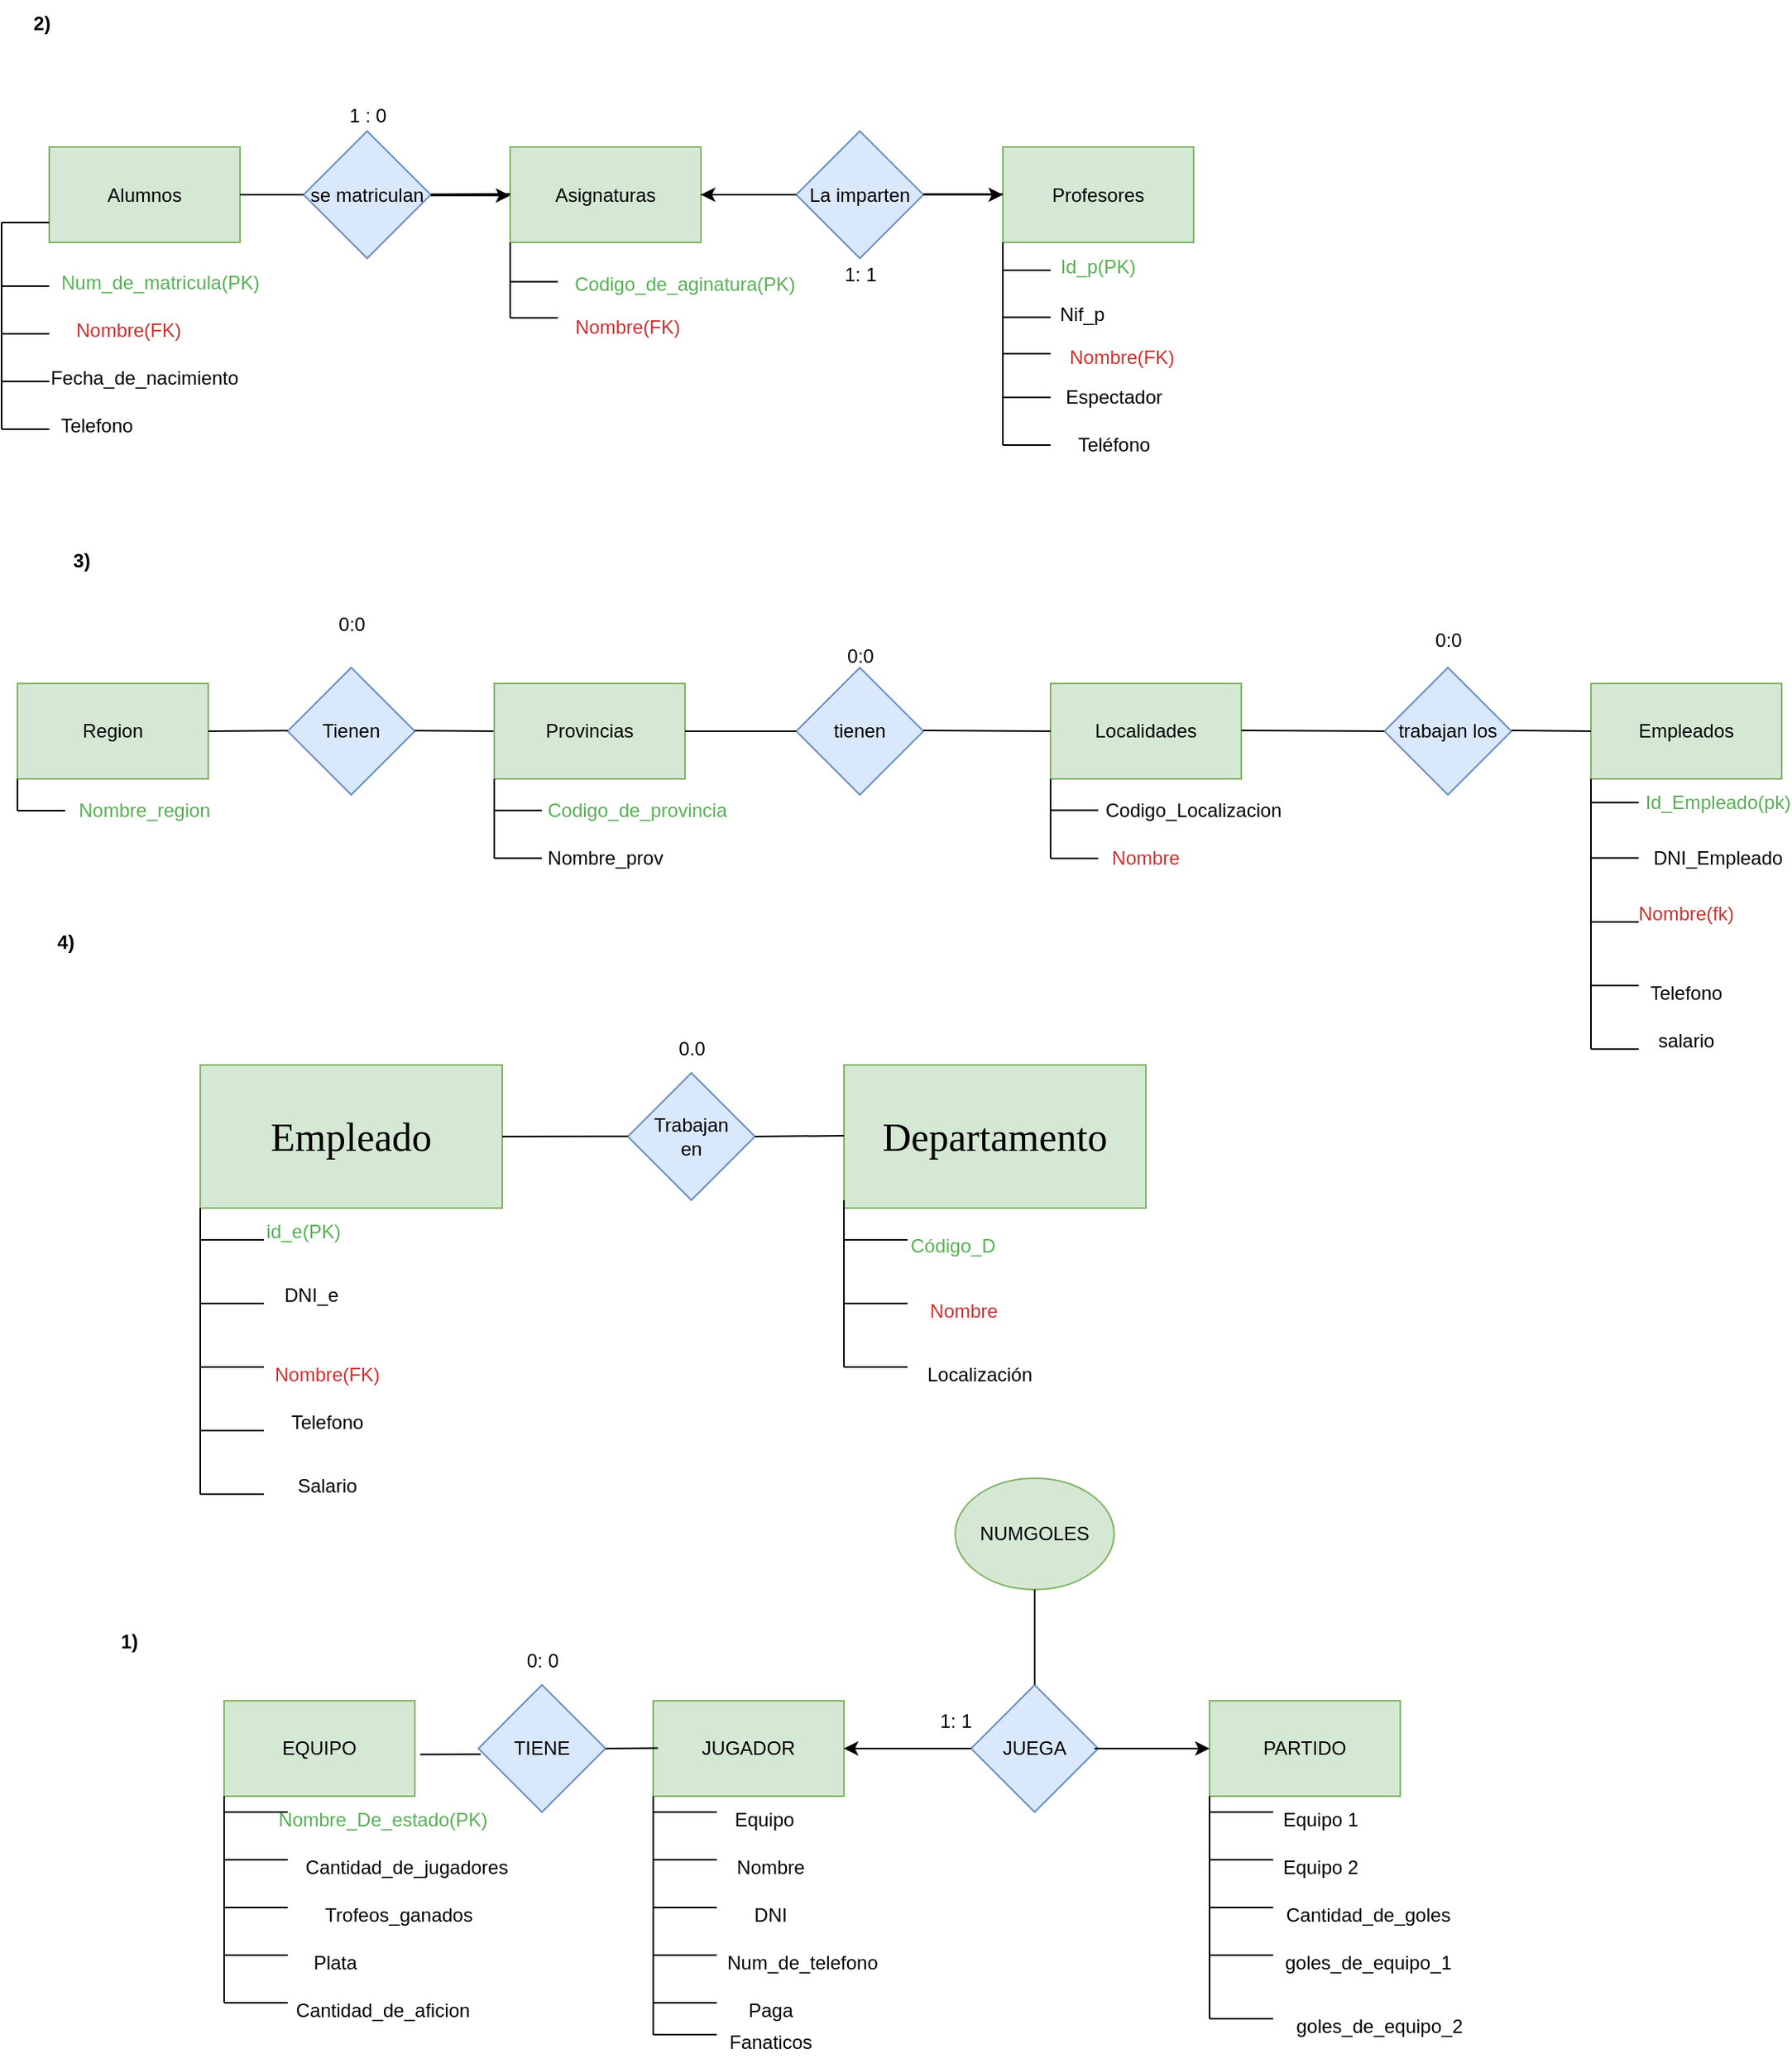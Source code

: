 <mxfile version="21.3.2" type="github">
  <diagram name="Página-1" id="0Hn8TfljZwWxdnF6DUkm">
    <mxGraphModel dx="1434" dy="803" grid="1" gridSize="10" guides="1" tooltips="1" connect="1" arrows="1" fold="1" page="1" pageScale="1" pageWidth="827" pageHeight="1169" math="0" shadow="0">
      <root>
        <mxCell id="0" />
        <mxCell id="1" parent="0" />
        <mxCell id="utqlpFQej-7Dy-AqB1Q6-6" value="Alumnos" style="rounded=0;whiteSpace=wrap;html=1;fillColor=#d5e8d4;strokeColor=#82b366;" parent="1" vertex="1">
          <mxGeometry x="50" y="152.5" width="120" height="60" as="geometry" />
        </mxCell>
        <mxCell id="utqlpFQej-7Dy-AqB1Q6-8" value="Asignaturas" style="rounded=0;whiteSpace=wrap;html=1;fillColor=#d5e8d4;strokeColor=#82b366;" parent="1" vertex="1">
          <mxGeometry x="340" y="152.5" width="120" height="60" as="geometry" />
        </mxCell>
        <mxCell id="utqlpFQej-7Dy-AqB1Q6-10" value="se matriculan" style="rhombus;whiteSpace=wrap;html=1;fillColor=#dae8fc;strokeColor=#6c8ebf;" parent="1" vertex="1">
          <mxGeometry x="210" y="142.5" width="80" height="80" as="geometry" />
        </mxCell>
        <mxCell id="utqlpFQej-7Dy-AqB1Q6-14" value="" style="endArrow=none;html=1;rounded=0;entryX=0;entryY=0.5;entryDx=0;entryDy=0;exitX=1;exitY=0.5;exitDx=0;exitDy=0;" parent="1" source="utqlpFQej-7Dy-AqB1Q6-6" target="utqlpFQej-7Dy-AqB1Q6-10" edge="1">
          <mxGeometry width="50" height="50" relative="1" as="geometry">
            <mxPoint x="170" y="190" as="sourcePoint" />
            <mxPoint x="220" y="140" as="targetPoint" />
          </mxGeometry>
        </mxCell>
        <mxCell id="utqlpFQej-7Dy-AqB1Q6-16" value="" style="endArrow=none;html=1;rounded=0;" parent="1" edge="1">
          <mxGeometry width="50" height="50" relative="1" as="geometry">
            <mxPoint x="290" y="182.21" as="sourcePoint" />
            <mxPoint x="340" y="182" as="targetPoint" />
            <Array as="points" />
          </mxGeometry>
        </mxCell>
        <mxCell id="utqlpFQej-7Dy-AqB1Q6-17" value="Profesores" style="rounded=0;whiteSpace=wrap;html=1;fillColor=#d5e8d4;strokeColor=#82b366;" parent="1" vertex="1">
          <mxGeometry x="650" y="152.5" width="120" height="60" as="geometry" />
        </mxCell>
        <mxCell id="utqlpFQej-7Dy-AqB1Q6-18" value="La imparten" style="rhombus;whiteSpace=wrap;html=1;fillColor=#dae8fc;strokeColor=#6c8ebf;" parent="1" vertex="1">
          <mxGeometry x="520" y="142.5" width="80" height="80" as="geometry" />
        </mxCell>
        <mxCell id="utqlpFQej-7Dy-AqB1Q6-19" value="" style="endArrow=none;html=1;rounded=0;exitX=1;exitY=0.5;exitDx=0;exitDy=0;entryX=0;entryY=0.5;entryDx=0;entryDy=0;" parent="1" source="utqlpFQej-7Dy-AqB1Q6-8" target="utqlpFQej-7Dy-AqB1Q6-18" edge="1">
          <mxGeometry width="50" height="50" relative="1" as="geometry">
            <mxPoint x="470" y="182.16" as="sourcePoint" />
            <mxPoint x="530" y="182.16" as="targetPoint" />
          </mxGeometry>
        </mxCell>
        <mxCell id="utqlpFQej-7Dy-AqB1Q6-20" value="" style="endArrow=none;html=1;rounded=0;" parent="1" edge="1">
          <mxGeometry width="50" height="50" relative="1" as="geometry">
            <mxPoint x="600" y="182.16" as="sourcePoint" />
            <mxPoint x="650" y="182.16" as="targetPoint" />
          </mxGeometry>
        </mxCell>
        <mxCell id="utqlpFQej-7Dy-AqB1Q6-30" value="" style="endArrow=none;html=1;rounded=0;" parent="1" edge="1">
          <mxGeometry width="50" height="50" relative="1" as="geometry">
            <mxPoint x="20" y="200" as="sourcePoint" />
            <mxPoint x="50" y="200" as="targetPoint" />
            <Array as="points" />
          </mxGeometry>
        </mxCell>
        <mxCell id="utqlpFQej-7Dy-AqB1Q6-31" value="" style="endArrow=none;html=1;rounded=0;" parent="1" edge="1">
          <mxGeometry width="50" height="50" relative="1" as="geometry">
            <mxPoint x="20" y="330" as="sourcePoint" />
            <mxPoint x="20" y="200" as="targetPoint" />
          </mxGeometry>
        </mxCell>
        <mxCell id="utqlpFQej-7Dy-AqB1Q6-32" value="" style="endArrow=none;html=1;rounded=0;" parent="1" edge="1">
          <mxGeometry width="50" height="50" relative="1" as="geometry">
            <mxPoint x="20" y="240" as="sourcePoint" />
            <mxPoint x="50" y="240" as="targetPoint" />
            <Array as="points">
              <mxPoint x="40" y="240" />
            </Array>
          </mxGeometry>
        </mxCell>
        <mxCell id="utqlpFQej-7Dy-AqB1Q6-33" value="" style="endArrow=none;html=1;rounded=0;" parent="1" edge="1">
          <mxGeometry width="50" height="50" relative="1" as="geometry">
            <mxPoint x="20" y="270" as="sourcePoint" />
            <mxPoint x="50" y="270" as="targetPoint" />
            <Array as="points">
              <mxPoint x="40" y="270" />
            </Array>
          </mxGeometry>
        </mxCell>
        <mxCell id="utqlpFQej-7Dy-AqB1Q6-34" value="" style="endArrow=none;html=1;rounded=0;" parent="1" edge="1">
          <mxGeometry width="50" height="50" relative="1" as="geometry">
            <mxPoint x="20" y="300" as="sourcePoint" />
            <mxPoint x="50" y="300" as="targetPoint" />
            <Array as="points">
              <mxPoint x="40" y="300" />
            </Array>
          </mxGeometry>
        </mxCell>
        <mxCell id="utqlpFQej-7Dy-AqB1Q6-35" value="" style="endArrow=none;html=1;rounded=0;" parent="1" edge="1">
          <mxGeometry width="50" height="50" relative="1" as="geometry">
            <mxPoint x="20" y="330" as="sourcePoint" />
            <mxPoint x="50" y="330" as="targetPoint" />
            <Array as="points">
              <mxPoint x="40" y="330" />
            </Array>
          </mxGeometry>
        </mxCell>
        <mxCell id="utqlpFQej-7Dy-AqB1Q6-36" value="&lt;font color=&quot;#57af55&quot;&gt;Num_de_matricula(PK)&lt;/font&gt;" style="text;html=1;strokeColor=none;fillColor=none;align=center;verticalAlign=middle;whiteSpace=wrap;rounded=0;" parent="1" vertex="1">
          <mxGeometry x="55" y="222.5" width="130" height="30" as="geometry" />
        </mxCell>
        <mxCell id="utqlpFQej-7Dy-AqB1Q6-37" value="&lt;font color=&quot;#cf3030&quot;&gt;Nombre(FK)&lt;/font&gt;" style="text;html=1;strokeColor=none;fillColor=none;align=center;verticalAlign=middle;whiteSpace=wrap;rounded=0;" parent="1" vertex="1">
          <mxGeometry x="60" y="252.5" width="80" height="30" as="geometry" />
        </mxCell>
        <mxCell id="utqlpFQej-7Dy-AqB1Q6-38" value="Fecha_de_nacimiento" style="text;html=1;strokeColor=none;fillColor=none;align=center;verticalAlign=middle;whiteSpace=wrap;rounded=0;" parent="1" vertex="1">
          <mxGeometry x="40" y="282.5" width="140" height="30" as="geometry" />
        </mxCell>
        <mxCell id="utqlpFQej-7Dy-AqB1Q6-39" value="Telefono" style="text;html=1;strokeColor=none;fillColor=none;align=center;verticalAlign=middle;whiteSpace=wrap;rounded=0;" parent="1" vertex="1">
          <mxGeometry x="50" y="312.5" width="60" height="30" as="geometry" />
        </mxCell>
        <mxCell id="utqlpFQej-7Dy-AqB1Q6-40" value="" style="endArrow=none;html=1;rounded=0;" parent="1" edge="1">
          <mxGeometry width="50" height="50" relative="1" as="geometry">
            <mxPoint x="340" y="250" as="sourcePoint" />
            <mxPoint x="340" y="212.5" as="targetPoint" />
          </mxGeometry>
        </mxCell>
        <mxCell id="utqlpFQej-7Dy-AqB1Q6-41" value="" style="endArrow=none;html=1;rounded=0;" parent="1" edge="1">
          <mxGeometry width="50" height="50" relative="1" as="geometry">
            <mxPoint x="340" y="237.26" as="sourcePoint" />
            <mxPoint x="370" y="237.26" as="targetPoint" />
            <Array as="points">
              <mxPoint x="360" y="237.26" />
            </Array>
          </mxGeometry>
        </mxCell>
        <mxCell id="utqlpFQej-7Dy-AqB1Q6-42" value="" style="endArrow=none;html=1;rounded=0;" parent="1" edge="1">
          <mxGeometry width="50" height="50" relative="1" as="geometry">
            <mxPoint x="340" y="260" as="sourcePoint" />
            <mxPoint x="340" y="245" as="targetPoint" />
          </mxGeometry>
        </mxCell>
        <mxCell id="utqlpFQej-7Dy-AqB1Q6-43" value="" style="endArrow=none;html=1;rounded=0;" parent="1" edge="1">
          <mxGeometry width="50" height="50" relative="1" as="geometry">
            <mxPoint x="340" y="260" as="sourcePoint" />
            <mxPoint x="370" y="260" as="targetPoint" />
            <Array as="points">
              <mxPoint x="360" y="260" />
            </Array>
          </mxGeometry>
        </mxCell>
        <mxCell id="utqlpFQej-7Dy-AqB1Q6-44" value="&lt;font color=&quot;#57af55&quot;&gt;Codigo_de_aginatura(PK)&lt;/font&gt;" style="text;html=1;strokeColor=none;fillColor=none;align=center;verticalAlign=middle;whiteSpace=wrap;rounded=0;" parent="1" vertex="1">
          <mxGeometry x="390" y="225" width="120" height="27.5" as="geometry" />
        </mxCell>
        <mxCell id="utqlpFQej-7Dy-AqB1Q6-45" value="&lt;font color=&quot;#cf3030&quot;&gt;Nombre(FK)&lt;/font&gt;" style="text;html=1;strokeColor=none;fillColor=none;align=center;verticalAlign=middle;whiteSpace=wrap;rounded=0;" parent="1" vertex="1">
          <mxGeometry x="354" y="252.5" width="120" height="27.5" as="geometry" />
        </mxCell>
        <mxCell id="utqlpFQej-7Dy-AqB1Q6-46" value="" style="endArrow=none;html=1;rounded=0;" parent="1" edge="1">
          <mxGeometry width="50" height="50" relative="1" as="geometry">
            <mxPoint x="650" y="250" as="sourcePoint" />
            <mxPoint x="650" y="212.5" as="targetPoint" />
          </mxGeometry>
        </mxCell>
        <mxCell id="utqlpFQej-7Dy-AqB1Q6-47" value="" style="endArrow=none;html=1;rounded=0;" parent="1" edge="1">
          <mxGeometry width="50" height="50" relative="1" as="geometry">
            <mxPoint x="650" y="230" as="sourcePoint" />
            <mxPoint x="680" y="230" as="targetPoint" />
            <Array as="points">
              <mxPoint x="670" y="230" />
            </Array>
          </mxGeometry>
        </mxCell>
        <mxCell id="utqlpFQej-7Dy-AqB1Q6-48" value="" style="endArrow=none;html=1;rounded=0;" parent="1" edge="1">
          <mxGeometry width="50" height="50" relative="1" as="geometry">
            <mxPoint x="650" y="259.6" as="sourcePoint" />
            <mxPoint x="680" y="259.6" as="targetPoint" />
            <Array as="points">
              <mxPoint x="670" y="259.6" />
            </Array>
          </mxGeometry>
        </mxCell>
        <mxCell id="utqlpFQej-7Dy-AqB1Q6-49" value="" style="endArrow=none;html=1;rounded=0;" parent="1" edge="1">
          <mxGeometry width="50" height="50" relative="1" as="geometry">
            <mxPoint x="650" y="286.25" as="sourcePoint" />
            <mxPoint x="650" y="248.75" as="targetPoint" />
          </mxGeometry>
        </mxCell>
        <mxCell id="utqlpFQej-7Dy-AqB1Q6-50" value="" style="endArrow=none;html=1;rounded=0;" parent="1" edge="1">
          <mxGeometry width="50" height="50" relative="1" as="geometry">
            <mxPoint x="650" y="282.5" as="sourcePoint" />
            <mxPoint x="680" y="282.5" as="targetPoint" />
            <Array as="points">
              <mxPoint x="670" y="282.5" />
            </Array>
          </mxGeometry>
        </mxCell>
        <mxCell id="utqlpFQej-7Dy-AqB1Q6-51" value="" style="endArrow=none;html=1;rounded=0;" parent="1" edge="1">
          <mxGeometry width="50" height="50" relative="1" as="geometry">
            <mxPoint x="650" y="310" as="sourcePoint" />
            <mxPoint x="680" y="310" as="targetPoint" />
            <Array as="points" />
          </mxGeometry>
        </mxCell>
        <mxCell id="utqlpFQej-7Dy-AqB1Q6-52" value="" style="endArrow=none;html=1;rounded=0;" parent="1" edge="1">
          <mxGeometry width="50" height="50" relative="1" as="geometry">
            <mxPoint x="650" y="310" as="sourcePoint" />
            <mxPoint x="650" y="282.5" as="targetPoint" />
          </mxGeometry>
        </mxCell>
        <mxCell id="utqlpFQej-7Dy-AqB1Q6-53" value="" style="endArrow=none;html=1;rounded=0;" parent="1" edge="1">
          <mxGeometry width="50" height="50" relative="1" as="geometry">
            <mxPoint x="650" y="340.0" as="sourcePoint" />
            <mxPoint x="680" y="340.0" as="targetPoint" />
            <Array as="points">
              <mxPoint x="670" y="340.0" />
            </Array>
          </mxGeometry>
        </mxCell>
        <mxCell id="utqlpFQej-7Dy-AqB1Q6-54" value="&lt;font color=&quot;#57af55&quot;&gt;Id_p(PK)&lt;/font&gt;" style="text;html=1;strokeColor=none;fillColor=none;align=center;verticalAlign=middle;whiteSpace=wrap;rounded=0;" parent="1" vertex="1">
          <mxGeometry x="680" y="212.5" width="60" height="30" as="geometry" />
        </mxCell>
        <mxCell id="utqlpFQej-7Dy-AqB1Q6-55" value="&lt;font color=&quot;#cf3030&quot;&gt;Nombre(FK)&lt;/font&gt;" style="text;html=1;strokeColor=none;fillColor=none;align=center;verticalAlign=middle;whiteSpace=wrap;rounded=0;" parent="1" vertex="1">
          <mxGeometry x="700" y="270" width="50" height="30" as="geometry" />
        </mxCell>
        <mxCell id="utqlpFQej-7Dy-AqB1Q6-56" value="Nif_p" style="text;html=1;strokeColor=none;fillColor=none;align=center;verticalAlign=middle;whiteSpace=wrap;rounded=0;" parent="1" vertex="1">
          <mxGeometry x="670" y="242.5" width="60" height="30" as="geometry" />
        </mxCell>
        <mxCell id="utqlpFQej-7Dy-AqB1Q6-57" value="" style="endArrow=none;html=1;rounded=0;" parent="1" edge="1">
          <mxGeometry width="50" height="50" relative="1" as="geometry">
            <mxPoint x="650" y="340" as="sourcePoint" />
            <mxPoint x="650" y="300" as="targetPoint" />
          </mxGeometry>
        </mxCell>
        <mxCell id="utqlpFQej-7Dy-AqB1Q6-58" value="Espectador" style="text;html=1;strokeColor=none;fillColor=none;align=center;verticalAlign=middle;whiteSpace=wrap;rounded=0;" parent="1" vertex="1">
          <mxGeometry x="690" y="290" width="60" height="40" as="geometry" />
        </mxCell>
        <mxCell id="utqlpFQej-7Dy-AqB1Q6-59" value="Teléfono" style="text;html=1;strokeColor=none;fillColor=none;align=center;verticalAlign=middle;whiteSpace=wrap;rounded=0;" parent="1" vertex="1">
          <mxGeometry x="690" y="320" width="60" height="40" as="geometry" />
        </mxCell>
        <mxCell id="utqlpFQej-7Dy-AqB1Q6-60" value="&lt;b&gt;2)&lt;/b&gt;" style="text;html=1;align=center;verticalAlign=middle;resizable=0;points=[];autosize=1;strokeColor=none;fillColor=none;" parent="1" vertex="1">
          <mxGeometry x="30" y="60" width="30" height="30" as="geometry" />
        </mxCell>
        <mxCell id="utqlpFQej-7Dy-AqB1Q6-61" value="&lt;b&gt;3)&lt;/b&gt;" style="text;html=1;align=center;verticalAlign=middle;resizable=0;points=[];autosize=1;strokeColor=none;fillColor=none;" parent="1" vertex="1">
          <mxGeometry x="55" y="398" width="30" height="30" as="geometry" />
        </mxCell>
        <mxCell id="utqlpFQej-7Dy-AqB1Q6-62" value="Region" style="rounded=0;whiteSpace=wrap;html=1;fillColor=#d5e8d4;strokeColor=#82b366;" parent="1" vertex="1">
          <mxGeometry x="30" y="490" width="120" height="60" as="geometry" />
        </mxCell>
        <mxCell id="utqlpFQej-7Dy-AqB1Q6-63" value="Tienen" style="rhombus;whiteSpace=wrap;html=1;fillColor=#dae8fc;strokeColor=#6c8ebf;" parent="1" vertex="1">
          <mxGeometry x="200" y="480" width="80" height="80" as="geometry" />
        </mxCell>
        <mxCell id="utqlpFQej-7Dy-AqB1Q6-65" value="" style="endArrow=none;html=1;rounded=0;entryX=0;entryY=0.5;entryDx=0;entryDy=0;exitX=1;exitY=0.5;exitDx=0;exitDy=0;" parent="1" source="utqlpFQej-7Dy-AqB1Q6-62" edge="1">
          <mxGeometry width="50" height="50" relative="1" as="geometry">
            <mxPoint x="160" y="519.57" as="sourcePoint" />
            <mxPoint x="200" y="519.57" as="targetPoint" />
          </mxGeometry>
        </mxCell>
        <mxCell id="utqlpFQej-7Dy-AqB1Q6-66" value="" style="endArrow=none;html=1;rounded=0;exitX=1;exitY=0.5;exitDx=0;exitDy=0;" parent="1" edge="1">
          <mxGeometry width="50" height="50" relative="1" as="geometry">
            <mxPoint x="280" y="519.57" as="sourcePoint" />
            <mxPoint x="330" y="520" as="targetPoint" />
          </mxGeometry>
        </mxCell>
        <mxCell id="utqlpFQej-7Dy-AqB1Q6-67" value="Provincias" style="rounded=0;whiteSpace=wrap;html=1;fillColor=#d5e8d4;strokeColor=#82b366;" parent="1" vertex="1">
          <mxGeometry x="330" y="490" width="120" height="60" as="geometry" />
        </mxCell>
        <mxCell id="utqlpFQej-7Dy-AqB1Q6-68" value="" style="endArrow=classic;html=1;rounded=0;entryX=1;entryY=0.5;entryDx=0;entryDy=0;" parent="1" source="utqlpFQej-7Dy-AqB1Q6-18" target="utqlpFQej-7Dy-AqB1Q6-8" edge="1">
          <mxGeometry width="50" height="50" relative="1" as="geometry">
            <mxPoint x="474" y="202.5" as="sourcePoint" />
            <mxPoint x="524" y="152.5" as="targetPoint" />
          </mxGeometry>
        </mxCell>
        <mxCell id="utqlpFQej-7Dy-AqB1Q6-69" value="" style="endArrow=classic;html=1;rounded=0;entryX=0;entryY=0.5;entryDx=0;entryDy=0;" parent="1" source="utqlpFQej-7Dy-AqB1Q6-18" target="utqlpFQej-7Dy-AqB1Q6-17" edge="1">
          <mxGeometry width="50" height="50" relative="1" as="geometry">
            <mxPoint x="660" y="170" as="sourcePoint" />
            <mxPoint x="600" y="170" as="targetPoint" />
          </mxGeometry>
        </mxCell>
        <mxCell id="utqlpFQej-7Dy-AqB1Q6-70" value="" style="endArrow=classic;html=1;rounded=0;" parent="1" edge="1">
          <mxGeometry width="50" height="50" relative="1" as="geometry">
            <mxPoint x="290" y="183" as="sourcePoint" />
            <mxPoint x="340" y="183" as="targetPoint" />
          </mxGeometry>
        </mxCell>
        <mxCell id="utqlpFQej-7Dy-AqB1Q6-71" value="tienen" style="rhombus;whiteSpace=wrap;html=1;fillColor=#dae8fc;strokeColor=#6c8ebf;" parent="1" vertex="1">
          <mxGeometry x="520" y="480" width="80" height="80" as="geometry" />
        </mxCell>
        <mxCell id="utqlpFQej-7Dy-AqB1Q6-72" value="Localidades" style="rounded=0;whiteSpace=wrap;html=1;fillColor=#d5e8d4;strokeColor=#82b366;" parent="1" vertex="1">
          <mxGeometry x="680" y="490" width="120" height="60" as="geometry" />
        </mxCell>
        <mxCell id="utqlpFQej-7Dy-AqB1Q6-73" value="trabajan los" style="rhombus;whiteSpace=wrap;html=1;fillColor=#dae8fc;strokeColor=#6c8ebf;" parent="1" vertex="1">
          <mxGeometry x="890" y="480" width="80" height="80" as="geometry" />
        </mxCell>
        <mxCell id="utqlpFQej-7Dy-AqB1Q6-74" value="Empleados" style="rounded=0;whiteSpace=wrap;html=1;fillColor=#d5e8d4;strokeColor=#82b366;" parent="1" vertex="1">
          <mxGeometry x="1020" y="490" width="120" height="60" as="geometry" />
        </mxCell>
        <mxCell id="utqlpFQej-7Dy-AqB1Q6-75" value="" style="endArrow=none;html=1;rounded=0;" parent="1" edge="1">
          <mxGeometry width="50" height="50" relative="1" as="geometry">
            <mxPoint x="30" y="570" as="sourcePoint" />
            <mxPoint x="30" y="550" as="targetPoint" />
          </mxGeometry>
        </mxCell>
        <mxCell id="utqlpFQej-7Dy-AqB1Q6-77" value="" style="endArrow=none;html=1;rounded=0;" parent="1" edge="1">
          <mxGeometry width="50" height="50" relative="1" as="geometry">
            <mxPoint x="30" y="570" as="sourcePoint" />
            <mxPoint x="60" y="570" as="targetPoint" />
            <Array as="points">
              <mxPoint x="50" y="570" />
            </Array>
          </mxGeometry>
        </mxCell>
        <mxCell id="utqlpFQej-7Dy-AqB1Q6-78" value="&lt;font color=&quot;#57af55&quot;&gt;Nombre_region&lt;/font&gt;" style="text;html=1;strokeColor=none;fillColor=none;align=center;verticalAlign=middle;whiteSpace=wrap;rounded=0;" parent="1" vertex="1">
          <mxGeometry x="80" y="555" width="60" height="30" as="geometry" />
        </mxCell>
        <mxCell id="utqlpFQej-7Dy-AqB1Q6-81" value="" style="endArrow=none;html=1;rounded=0;" parent="1" edge="1">
          <mxGeometry width="50" height="50" relative="1" as="geometry">
            <mxPoint x="330" y="590" as="sourcePoint" />
            <mxPoint x="330" y="550" as="targetPoint" />
          </mxGeometry>
        </mxCell>
        <mxCell id="utqlpFQej-7Dy-AqB1Q6-82" value="" style="endArrow=none;html=1;rounded=0;" parent="1" edge="1">
          <mxGeometry width="50" height="50" relative="1" as="geometry">
            <mxPoint x="330" y="569.89" as="sourcePoint" />
            <mxPoint x="360" y="569.89" as="targetPoint" />
            <Array as="points">
              <mxPoint x="350" y="569.89" />
            </Array>
          </mxGeometry>
        </mxCell>
        <mxCell id="utqlpFQej-7Dy-AqB1Q6-83" value="" style="endArrow=none;html=1;rounded=0;" parent="1" edge="1">
          <mxGeometry width="50" height="50" relative="1" as="geometry">
            <mxPoint x="330" y="599.93" as="sourcePoint" />
            <mxPoint x="360" y="599.93" as="targetPoint" />
            <Array as="points">
              <mxPoint x="350" y="599.93" />
            </Array>
          </mxGeometry>
        </mxCell>
        <mxCell id="utqlpFQej-7Dy-AqB1Q6-84" value="&lt;font color=&quot;#57af55&quot;&gt;Codigo_de_provincia&lt;/font&gt;" style="text;html=1;strokeColor=none;fillColor=none;align=center;verticalAlign=middle;whiteSpace=wrap;rounded=0;" parent="1" vertex="1">
          <mxGeometry x="390" y="555" width="60" height="30" as="geometry" />
        </mxCell>
        <mxCell id="utqlpFQej-7Dy-AqB1Q6-85" value="Nombre_prov" style="text;html=1;strokeColor=none;fillColor=none;align=center;verticalAlign=middle;whiteSpace=wrap;rounded=0;" parent="1" vertex="1">
          <mxGeometry x="370" y="585" width="60" height="30" as="geometry" />
        </mxCell>
        <mxCell id="utqlpFQej-7Dy-AqB1Q6-86" value="" style="endArrow=none;html=1;rounded=0;" parent="1" edge="1">
          <mxGeometry width="50" height="50" relative="1" as="geometry">
            <mxPoint x="330" y="590" as="sourcePoint" />
            <mxPoint x="330" y="590" as="targetPoint" />
            <Array as="points">
              <mxPoint x="330" y="600" />
            </Array>
          </mxGeometry>
        </mxCell>
        <mxCell id="utqlpFQej-7Dy-AqB1Q6-87" value="" style="endArrow=none;html=1;rounded=0;" parent="1" edge="1">
          <mxGeometry width="50" height="50" relative="1" as="geometry">
            <mxPoint x="680" y="580" as="sourcePoint" />
            <mxPoint x="680" y="550" as="targetPoint" />
          </mxGeometry>
        </mxCell>
        <mxCell id="utqlpFQej-7Dy-AqB1Q6-88" value="" style="endArrow=none;html=1;rounded=0;" parent="1" edge="1">
          <mxGeometry width="50" height="50" relative="1" as="geometry">
            <mxPoint x="680" y="569.8" as="sourcePoint" />
            <mxPoint x="710" y="569.8" as="targetPoint" />
            <Array as="points">
              <mxPoint x="700" y="569.8" />
            </Array>
          </mxGeometry>
        </mxCell>
        <mxCell id="utqlpFQej-7Dy-AqB1Q6-89" value="Codigo_Localizacion" style="text;html=1;strokeColor=none;fillColor=none;align=center;verticalAlign=middle;whiteSpace=wrap;rounded=0;" parent="1" vertex="1">
          <mxGeometry x="740" y="555" width="60" height="30" as="geometry" />
        </mxCell>
        <mxCell id="utqlpFQej-7Dy-AqB1Q6-90" value="" style="endArrow=none;html=1;rounded=0;" parent="1" edge="1">
          <mxGeometry width="50" height="50" relative="1" as="geometry">
            <mxPoint x="680" y="600" as="sourcePoint" />
            <mxPoint x="710" y="600" as="targetPoint" />
            <Array as="points">
              <mxPoint x="700" y="600" />
            </Array>
          </mxGeometry>
        </mxCell>
        <mxCell id="utqlpFQej-7Dy-AqB1Q6-91" value="&lt;font color=&quot;#cf3030&quot;&gt;Nombre&lt;/font&gt;" style="text;html=1;strokeColor=none;fillColor=none;align=center;verticalAlign=middle;whiteSpace=wrap;rounded=0;" parent="1" vertex="1">
          <mxGeometry x="710" y="585" width="60" height="30" as="geometry" />
        </mxCell>
        <mxCell id="utqlpFQej-7Dy-AqB1Q6-93" value="" style="endArrow=none;html=1;rounded=0;" parent="1" edge="1">
          <mxGeometry width="50" height="50" relative="1" as="geometry">
            <mxPoint x="680" y="600" as="sourcePoint" />
            <mxPoint x="680" y="572.5" as="targetPoint" />
          </mxGeometry>
        </mxCell>
        <mxCell id="utqlpFQej-7Dy-AqB1Q6-94" value="" style="endArrow=none;html=1;rounded=0;entryX=0;entryY=1;entryDx=0;entryDy=0;" parent="1" target="utqlpFQej-7Dy-AqB1Q6-74" edge="1">
          <mxGeometry width="50" height="50" relative="1" as="geometry">
            <mxPoint x="1020" y="720" as="sourcePoint" />
            <mxPoint x="1170" y="560" as="targetPoint" />
          </mxGeometry>
        </mxCell>
        <mxCell id="utqlpFQej-7Dy-AqB1Q6-95" value="" style="endArrow=none;html=1;rounded=0;" parent="1" edge="1">
          <mxGeometry width="50" height="50" relative="1" as="geometry">
            <mxPoint x="1020" y="564.89" as="sourcePoint" />
            <mxPoint x="1050" y="564.89" as="targetPoint" />
            <Array as="points">
              <mxPoint x="1040" y="564.89" />
            </Array>
          </mxGeometry>
        </mxCell>
        <mxCell id="utqlpFQej-7Dy-AqB1Q6-96" value="" style="endArrow=none;html=1;rounded=0;" parent="1" edge="1">
          <mxGeometry width="50" height="50" relative="1" as="geometry">
            <mxPoint x="1020" y="599.76" as="sourcePoint" />
            <mxPoint x="1050" y="599.76" as="targetPoint" />
            <Array as="points">
              <mxPoint x="1040" y="599.76" />
            </Array>
          </mxGeometry>
        </mxCell>
        <mxCell id="utqlpFQej-7Dy-AqB1Q6-97" value="" style="endArrow=none;html=1;rounded=0;" parent="1" edge="1">
          <mxGeometry width="50" height="50" relative="1" as="geometry">
            <mxPoint x="1020" y="640" as="sourcePoint" />
            <mxPoint x="1050" y="640" as="targetPoint" />
            <Array as="points">
              <mxPoint x="1040" y="640" />
            </Array>
          </mxGeometry>
        </mxCell>
        <mxCell id="utqlpFQej-7Dy-AqB1Q6-98" value="" style="endArrow=none;html=1;rounded=0;" parent="1" edge="1">
          <mxGeometry width="50" height="50" relative="1" as="geometry">
            <mxPoint x="1020" y="680" as="sourcePoint" />
            <mxPoint x="1050" y="680" as="targetPoint" />
            <Array as="points">
              <mxPoint x="1040" y="680" />
            </Array>
          </mxGeometry>
        </mxCell>
        <mxCell id="utqlpFQej-7Dy-AqB1Q6-99" value="" style="endArrow=none;html=1;rounded=0;" parent="1" edge="1">
          <mxGeometry width="50" height="50" relative="1" as="geometry">
            <mxPoint x="1020" y="720" as="sourcePoint" />
            <mxPoint x="1050" y="720" as="targetPoint" />
            <Array as="points">
              <mxPoint x="1040" y="720" />
            </Array>
          </mxGeometry>
        </mxCell>
        <mxCell id="utqlpFQej-7Dy-AqB1Q6-100" value="&lt;font color=&quot;#57af55&quot;&gt;Id_Empleado(pk)&lt;/font&gt;" style="text;html=1;strokeColor=none;fillColor=none;align=center;verticalAlign=middle;whiteSpace=wrap;rounded=0;" parent="1" vertex="1">
          <mxGeometry x="1070" y="550" width="60" height="30" as="geometry" />
        </mxCell>
        <mxCell id="utqlpFQej-7Dy-AqB1Q6-102" value="DNI_Empleado" style="text;html=1;strokeColor=none;fillColor=none;align=center;verticalAlign=middle;whiteSpace=wrap;rounded=0;" parent="1" vertex="1">
          <mxGeometry x="1070" y="585" width="60" height="30" as="geometry" />
        </mxCell>
        <mxCell id="utqlpFQej-7Dy-AqB1Q6-103" value="&lt;font color=&quot;#cf3030&quot;&gt;Nombre(fk)&lt;/font&gt;" style="text;html=1;strokeColor=none;fillColor=none;align=center;verticalAlign=middle;whiteSpace=wrap;rounded=0;" parent="1" vertex="1">
          <mxGeometry x="1050" y="620" width="60" height="30" as="geometry" />
        </mxCell>
        <mxCell id="utqlpFQej-7Dy-AqB1Q6-104" value="Telefono" style="text;html=1;strokeColor=none;fillColor=none;align=center;verticalAlign=middle;whiteSpace=wrap;rounded=0;" parent="1" vertex="1">
          <mxGeometry x="1050" y="670" width="60" height="30" as="geometry" />
        </mxCell>
        <mxCell id="utqlpFQej-7Dy-AqB1Q6-105" value="salario" style="text;html=1;strokeColor=none;fillColor=none;align=center;verticalAlign=middle;whiteSpace=wrap;rounded=0;" parent="1" vertex="1">
          <mxGeometry x="1050" y="700" width="60" height="30" as="geometry" />
        </mxCell>
        <mxCell id="utqlpFQej-7Dy-AqB1Q6-106" value="" style="endArrow=none;html=1;rounded=0;" parent="1" edge="1">
          <mxGeometry width="50" height="50" relative="1" as="geometry">
            <mxPoint x="450" y="520" as="sourcePoint" />
            <mxPoint x="520" y="520" as="targetPoint" />
          </mxGeometry>
        </mxCell>
        <mxCell id="utqlpFQej-7Dy-AqB1Q6-107" value="" style="endArrow=none;html=1;rounded=0;entryX=0;entryY=0.5;entryDx=0;entryDy=0;" parent="1" target="utqlpFQej-7Dy-AqB1Q6-72" edge="1">
          <mxGeometry width="50" height="50" relative="1" as="geometry">
            <mxPoint x="600" y="519.44" as="sourcePoint" />
            <mxPoint x="670" y="519.44" as="targetPoint" />
          </mxGeometry>
        </mxCell>
        <mxCell id="utqlpFQej-7Dy-AqB1Q6-108" value="" style="endArrow=none;html=1;rounded=0;entryX=0;entryY=0.5;entryDx=0;entryDy=0;" parent="1" target="utqlpFQej-7Dy-AqB1Q6-73" edge="1">
          <mxGeometry width="50" height="50" relative="1" as="geometry">
            <mxPoint x="800" y="519.44" as="sourcePoint" />
            <mxPoint x="880" y="520" as="targetPoint" />
          </mxGeometry>
        </mxCell>
        <mxCell id="utqlpFQej-7Dy-AqB1Q6-109" value="" style="endArrow=none;html=1;rounded=0;entryX=0;entryY=0.5;entryDx=0;entryDy=0;" parent="1" target="utqlpFQej-7Dy-AqB1Q6-74" edge="1">
          <mxGeometry width="50" height="50" relative="1" as="geometry">
            <mxPoint x="970" y="519.44" as="sourcePoint" />
            <mxPoint x="1050" y="520" as="targetPoint" />
          </mxGeometry>
        </mxCell>
        <mxCell id="utqlpFQej-7Dy-AqB1Q6-111" value="&lt;b&gt;4)&lt;/b&gt;" style="text;html=1;align=center;verticalAlign=middle;resizable=0;points=[];autosize=1;strokeColor=none;fillColor=none;" parent="1" vertex="1">
          <mxGeometry x="45" y="638" width="30" height="30" as="geometry" />
        </mxCell>
        <mxCell id="utqlpFQej-7Dy-AqB1Q6-112" value="&lt;font face=&quot;Lucida Console&quot; style=&quot;font-size: 25px;&quot;&gt;Empleado&lt;/font&gt;" style="rounded=0;whiteSpace=wrap;html=1;fillColor=#d5e8d4;strokeColor=#82b366;" parent="1" vertex="1">
          <mxGeometry x="145" y="730" width="190" height="90" as="geometry" />
        </mxCell>
        <mxCell id="utqlpFQej-7Dy-AqB1Q6-114" value="Trabajan&lt;br&gt;en" style="rhombus;whiteSpace=wrap;html=1;fillColor=#dae8fc;strokeColor=#6c8ebf;" parent="1" vertex="1">
          <mxGeometry x="414" y="735" width="80" height="80" as="geometry" />
        </mxCell>
        <mxCell id="utqlpFQej-7Dy-AqB1Q6-115" value="&lt;font face=&quot;Lucida Console&quot; style=&quot;font-size: 25px;&quot;&gt;Departamento&lt;/font&gt;" style="rounded=0;whiteSpace=wrap;html=1;fillColor=#d5e8d4;strokeColor=#82b366;" parent="1" vertex="1">
          <mxGeometry x="550" y="730" width="190" height="90" as="geometry" />
        </mxCell>
        <mxCell id="utqlpFQej-7Dy-AqB1Q6-116" value="" style="endArrow=none;html=1;rounded=0;" parent="1" edge="1">
          <mxGeometry width="50" height="50" relative="1" as="geometry">
            <mxPoint x="145" y="1000" as="sourcePoint" />
            <mxPoint x="145" y="820" as="targetPoint" />
          </mxGeometry>
        </mxCell>
        <mxCell id="utqlpFQej-7Dy-AqB1Q6-117" value="" style="endArrow=none;html=1;rounded=0;" parent="1" edge="1">
          <mxGeometry width="50" height="50" relative="1" as="geometry">
            <mxPoint x="145" y="840" as="sourcePoint" />
            <mxPoint x="185" y="840" as="targetPoint" />
          </mxGeometry>
        </mxCell>
        <mxCell id="utqlpFQej-7Dy-AqB1Q6-118" value="" style="endArrow=none;html=1;rounded=0;" parent="1" edge="1">
          <mxGeometry width="50" height="50" relative="1" as="geometry">
            <mxPoint x="145" y="880" as="sourcePoint" />
            <mxPoint x="185" y="880" as="targetPoint" />
          </mxGeometry>
        </mxCell>
        <mxCell id="utqlpFQej-7Dy-AqB1Q6-119" value="" style="endArrow=none;html=1;rounded=0;" parent="1" edge="1">
          <mxGeometry width="50" height="50" relative="1" as="geometry">
            <mxPoint x="145" y="920" as="sourcePoint" />
            <mxPoint x="185" y="920" as="targetPoint" />
          </mxGeometry>
        </mxCell>
        <mxCell id="utqlpFQej-7Dy-AqB1Q6-120" value="" style="endArrow=none;html=1;rounded=0;" parent="1" edge="1">
          <mxGeometry width="50" height="50" relative="1" as="geometry">
            <mxPoint x="145" y="960" as="sourcePoint" />
            <mxPoint x="185" y="960" as="targetPoint" />
          </mxGeometry>
        </mxCell>
        <mxCell id="utqlpFQej-7Dy-AqB1Q6-122" value="" style="endArrow=none;html=1;rounded=0;" parent="1" edge="1">
          <mxGeometry width="50" height="50" relative="1" as="geometry">
            <mxPoint x="145" y="1000" as="sourcePoint" />
            <mxPoint x="185" y="1000" as="targetPoint" />
          </mxGeometry>
        </mxCell>
        <mxCell id="utqlpFQej-7Dy-AqB1Q6-123" value="&lt;font color=&quot;#57af55&quot;&gt;id_e(PK)&lt;/font&gt;" style="text;html=1;strokeColor=none;fillColor=none;align=center;verticalAlign=middle;whiteSpace=wrap;rounded=0;" parent="1" vertex="1">
          <mxGeometry x="180" y="820" width="60" height="30" as="geometry" />
        </mxCell>
        <mxCell id="utqlpFQej-7Dy-AqB1Q6-124" value="DNI_e" style="text;html=1;strokeColor=none;fillColor=none;align=center;verticalAlign=middle;whiteSpace=wrap;rounded=0;" parent="1" vertex="1">
          <mxGeometry x="185" y="860" width="60" height="30" as="geometry" />
        </mxCell>
        <mxCell id="utqlpFQej-7Dy-AqB1Q6-125" value="&lt;font color=&quot;#cf3030&quot;&gt;Nombre(FK)&lt;/font&gt;" style="text;html=1;strokeColor=none;fillColor=none;align=center;verticalAlign=middle;whiteSpace=wrap;rounded=0;" parent="1" vertex="1">
          <mxGeometry x="195" y="910" width="60" height="30" as="geometry" />
        </mxCell>
        <mxCell id="utqlpFQej-7Dy-AqB1Q6-126" value="Telefono" style="text;html=1;strokeColor=none;fillColor=none;align=center;verticalAlign=middle;whiteSpace=wrap;rounded=0;" parent="1" vertex="1">
          <mxGeometry x="195" y="940" width="60" height="30" as="geometry" />
        </mxCell>
        <mxCell id="utqlpFQej-7Dy-AqB1Q6-127" value="Salario" style="text;html=1;strokeColor=none;fillColor=none;align=center;verticalAlign=middle;whiteSpace=wrap;rounded=0;" parent="1" vertex="1">
          <mxGeometry x="195" y="980" width="60" height="30" as="geometry" />
        </mxCell>
        <mxCell id="utqlpFQej-7Dy-AqB1Q6-130" value="" style="endArrow=none;html=1;rounded=0;" parent="1" edge="1">
          <mxGeometry width="50" height="50" relative="1" as="geometry">
            <mxPoint x="550" y="920" as="sourcePoint" />
            <mxPoint x="550" y="815" as="targetPoint" />
          </mxGeometry>
        </mxCell>
        <mxCell id="utqlpFQej-7Dy-AqB1Q6-131" value="" style="endArrow=none;html=1;rounded=0;" parent="1" edge="1">
          <mxGeometry width="50" height="50" relative="1" as="geometry">
            <mxPoint x="550" y="840" as="sourcePoint" />
            <mxPoint x="590" y="840" as="targetPoint" />
          </mxGeometry>
        </mxCell>
        <mxCell id="utqlpFQej-7Dy-AqB1Q6-132" value="" style="endArrow=none;html=1;rounded=0;" parent="1" edge="1">
          <mxGeometry width="50" height="50" relative="1" as="geometry">
            <mxPoint x="550" y="880" as="sourcePoint" />
            <mxPoint x="590" y="880" as="targetPoint" />
          </mxGeometry>
        </mxCell>
        <mxCell id="utqlpFQej-7Dy-AqB1Q6-133" value="" style="endArrow=none;html=1;rounded=0;" parent="1" edge="1">
          <mxGeometry width="50" height="50" relative="1" as="geometry">
            <mxPoint x="550" y="920" as="sourcePoint" />
            <mxPoint x="590" y="920" as="targetPoint" />
          </mxGeometry>
        </mxCell>
        <mxCell id="utqlpFQej-7Dy-AqB1Q6-134" value="&lt;font color=&quot;#57af55&quot;&gt;Código_D&lt;/font&gt;" style="text;whiteSpace=wrap;html=1;" parent="1" vertex="1">
          <mxGeometry x="590" y="830" width="220" height="40" as="geometry" />
        </mxCell>
        <mxCell id="utqlpFQej-7Dy-AqB1Q6-135" value="&lt;font color=&quot;#cf3030&quot;&gt;Nombre&lt;/font&gt;" style="text;html=1;align=center;verticalAlign=middle;resizable=0;points=[];autosize=1;strokeColor=none;fillColor=none;" parent="1" vertex="1">
          <mxGeometry x="590" y="870" width="70" height="30" as="geometry" />
        </mxCell>
        <mxCell id="utqlpFQej-7Dy-AqB1Q6-138" value="Localización" style="text;html=1;align=center;verticalAlign=middle;resizable=0;points=[];autosize=1;strokeColor=none;fillColor=none;" parent="1" vertex="1">
          <mxGeometry x="590" y="910" width="90" height="30" as="geometry" />
        </mxCell>
        <mxCell id="utqlpFQej-7Dy-AqB1Q6-141" value="" style="endArrow=none;html=1;rounded=0;exitX=1;exitY=0.5;exitDx=0;exitDy=0;" parent="1" source="utqlpFQej-7Dy-AqB1Q6-112" edge="1">
          <mxGeometry width="50" height="50" relative="1" as="geometry">
            <mxPoint x="354" y="774.86" as="sourcePoint" />
            <mxPoint x="414" y="774.86" as="targetPoint" />
          </mxGeometry>
        </mxCell>
        <mxCell id="utqlpFQej-7Dy-AqB1Q6-142" value="" style="endArrow=none;html=1;rounded=0;exitX=1;exitY=0.5;exitDx=0;exitDy=0;" parent="1" source="utqlpFQej-7Dy-AqB1Q6-114" edge="1">
          <mxGeometry width="50" height="50" relative="1" as="geometry">
            <mxPoint x="480" y="774.47" as="sourcePoint" />
            <mxPoint x="550" y="774.47" as="targetPoint" />
          </mxGeometry>
        </mxCell>
        <mxCell id="utqlpFQej-7Dy-AqB1Q6-143" value="&lt;b&gt;1)&lt;/b&gt;" style="text;html=1;align=center;verticalAlign=middle;resizable=0;points=[];autosize=1;strokeColor=none;fillColor=none;" parent="1" vertex="1">
          <mxGeometry x="85" y="1078" width="30" height="30" as="geometry" />
        </mxCell>
        <mxCell id="utqlpFQej-7Dy-AqB1Q6-144" value="EQUIPO" style="rounded=0;whiteSpace=wrap;html=1;fillColor=#d5e8d4;strokeColor=#82b366;" parent="1" vertex="1">
          <mxGeometry x="160" y="1130" width="120" height="60" as="geometry" />
        </mxCell>
        <mxCell id="utqlpFQej-7Dy-AqB1Q6-146" value="JUGADOR" style="rounded=0;whiteSpace=wrap;html=1;fillColor=#d5e8d4;strokeColor=#82b366;" parent="1" vertex="1">
          <mxGeometry x="430" y="1130" width="120" height="60" as="geometry" />
        </mxCell>
        <mxCell id="utqlpFQej-7Dy-AqB1Q6-147" value="PARTIDO" style="rounded=0;whiteSpace=wrap;html=1;fillColor=#d5e8d4;strokeColor=#82b366;" parent="1" vertex="1">
          <mxGeometry x="780" y="1130" width="120" height="60" as="geometry" />
        </mxCell>
        <mxCell id="utqlpFQej-7Dy-AqB1Q6-148" value="TIENE" style="rhombus;whiteSpace=wrap;html=1;fillColor=#dae8fc;strokeColor=#6c8ebf;" parent="1" vertex="1">
          <mxGeometry x="320" y="1120" width="80" height="80" as="geometry" />
        </mxCell>
        <mxCell id="utqlpFQej-7Dy-AqB1Q6-149" value="JUEGA" style="rhombus;whiteSpace=wrap;html=1;fillColor=#dae8fc;strokeColor=#6c8ebf;" parent="1" vertex="1">
          <mxGeometry x="630" y="1120" width="80" height="80" as="geometry" />
        </mxCell>
        <mxCell id="utqlpFQej-7Dy-AqB1Q6-150" value="NUMGOLES" style="ellipse;whiteSpace=wrap;html=1;fillColor=#d5e8d4;strokeColor=#82b366;" parent="1" vertex="1">
          <mxGeometry x="620" y="990" width="100" height="70" as="geometry" />
        </mxCell>
        <mxCell id="utqlpFQej-7Dy-AqB1Q6-151" value="" style="endArrow=classic;html=1;rounded=0;entryX=1;entryY=0.5;entryDx=0;entryDy=0;exitX=0;exitY=0.5;exitDx=0;exitDy=0;" parent="1" source="utqlpFQej-7Dy-AqB1Q6-149" target="utqlpFQej-7Dy-AqB1Q6-146" edge="1">
          <mxGeometry width="50" height="50" relative="1" as="geometry">
            <mxPoint x="620" y="1160" as="sourcePoint" />
            <mxPoint x="570" y="1159.66" as="targetPoint" />
          </mxGeometry>
        </mxCell>
        <mxCell id="utqlpFQej-7Dy-AqB1Q6-152" value="" style="endArrow=classic;html=1;rounded=0;entryX=0;entryY=0.5;entryDx=0;entryDy=0;entryPerimeter=0;exitX=0.969;exitY=0.5;exitDx=0;exitDy=0;exitPerimeter=0;" parent="1" source="utqlpFQej-7Dy-AqB1Q6-149" target="utqlpFQej-7Dy-AqB1Q6-147" edge="1">
          <mxGeometry width="50" height="50" relative="1" as="geometry">
            <mxPoint x="650" y="1169.66" as="sourcePoint" />
            <mxPoint x="560" y="1170" as="targetPoint" />
          </mxGeometry>
        </mxCell>
        <mxCell id="utqlpFQej-7Dy-AqB1Q6-153" value="" style="endArrow=none;html=1;rounded=0;exitX=0.5;exitY=0;exitDx=0;exitDy=0;entryX=0.5;entryY=1;entryDx=0;entryDy=0;" parent="1" source="utqlpFQej-7Dy-AqB1Q6-149" target="utqlpFQej-7Dy-AqB1Q6-150" edge="1">
          <mxGeometry width="50" height="50" relative="1" as="geometry">
            <mxPoint x="680" y="1100" as="sourcePoint" />
            <mxPoint x="730" y="1050" as="targetPoint" />
          </mxGeometry>
        </mxCell>
        <mxCell id="utqlpFQej-7Dy-AqB1Q6-154" value="" style="endArrow=none;html=1;rounded=0;entryX=0.018;entryY=0.546;entryDx=0;entryDy=0;entryPerimeter=0;exitX=1.028;exitY=0.562;exitDx=0;exitDy=0;exitPerimeter=0;" parent="1" source="utqlpFQej-7Dy-AqB1Q6-144" target="utqlpFQej-7Dy-AqB1Q6-148" edge="1">
          <mxGeometry width="50" height="50" relative="1" as="geometry">
            <mxPoint x="285" y="1170" as="sourcePoint" />
            <mxPoint x="335" y="1120" as="targetPoint" />
            <Array as="points" />
          </mxGeometry>
        </mxCell>
        <mxCell id="utqlpFQej-7Dy-AqB1Q6-155" value="" style="endArrow=none;html=1;rounded=0;entryX=0.018;entryY=0.546;entryDx=0;entryDy=0;entryPerimeter=0;" parent="1" edge="1">
          <mxGeometry width="50" height="50" relative="1" as="geometry">
            <mxPoint x="400" y="1160" as="sourcePoint" />
            <mxPoint x="433" y="1159.76" as="targetPoint" />
            <Array as="points" />
          </mxGeometry>
        </mxCell>
        <mxCell id="utqlpFQej-7Dy-AqB1Q6-156" value="" style="endArrow=none;html=1;rounded=0;" parent="1" edge="1">
          <mxGeometry width="50" height="50" relative="1" as="geometry">
            <mxPoint x="160" y="1320" as="sourcePoint" />
            <mxPoint x="160" y="1190" as="targetPoint" />
          </mxGeometry>
        </mxCell>
        <mxCell id="utqlpFQej-7Dy-AqB1Q6-157" value="" style="endArrow=none;html=1;rounded=0;" parent="1" edge="1">
          <mxGeometry width="50" height="50" relative="1" as="geometry">
            <mxPoint x="160" y="1200" as="sourcePoint" />
            <mxPoint x="200" y="1200" as="targetPoint" />
          </mxGeometry>
        </mxCell>
        <mxCell id="utqlpFQej-7Dy-AqB1Q6-158" value="" style="endArrow=none;html=1;rounded=0;" parent="1" edge="1">
          <mxGeometry width="50" height="50" relative="1" as="geometry">
            <mxPoint x="160" y="1230" as="sourcePoint" />
            <mxPoint x="200" y="1230" as="targetPoint" />
          </mxGeometry>
        </mxCell>
        <mxCell id="utqlpFQej-7Dy-AqB1Q6-159" value="" style="endArrow=none;html=1;rounded=0;" parent="1" edge="1">
          <mxGeometry width="50" height="50" relative="1" as="geometry">
            <mxPoint x="160" y="1260" as="sourcePoint" />
            <mxPoint x="200" y="1260" as="targetPoint" />
          </mxGeometry>
        </mxCell>
        <mxCell id="utqlpFQej-7Dy-AqB1Q6-160" value="" style="endArrow=none;html=1;rounded=0;" parent="1" edge="1">
          <mxGeometry width="50" height="50" relative="1" as="geometry">
            <mxPoint x="160" y="1290" as="sourcePoint" />
            <mxPoint x="200" y="1290" as="targetPoint" />
          </mxGeometry>
        </mxCell>
        <mxCell id="utqlpFQej-7Dy-AqB1Q6-161" value="" style="endArrow=none;html=1;rounded=0;" parent="1" edge="1">
          <mxGeometry width="50" height="50" relative="1" as="geometry">
            <mxPoint x="160" y="1320" as="sourcePoint" />
            <mxPoint x="200" y="1320" as="targetPoint" />
          </mxGeometry>
        </mxCell>
        <mxCell id="utqlpFQej-7Dy-AqB1Q6-163" value="&lt;font color=&quot;#57af55&quot;&gt;Nombre_De_estado(PK)&lt;/font&gt;" style="text;html=1;strokeColor=none;fillColor=none;align=center;verticalAlign=middle;whiteSpace=wrap;rounded=0;" parent="1" vertex="1">
          <mxGeometry x="230" y="1190" width="60" height="30" as="geometry" />
        </mxCell>
        <mxCell id="utqlpFQej-7Dy-AqB1Q6-164" value="Cantidad_de_jugadores" style="text;html=1;strokeColor=none;fillColor=none;align=center;verticalAlign=middle;whiteSpace=wrap;rounded=0;" parent="1" vertex="1">
          <mxGeometry x="245" y="1220" width="60" height="30" as="geometry" />
        </mxCell>
        <mxCell id="utqlpFQej-7Dy-AqB1Q6-165" value="Trofeos_ganados" style="text;html=1;strokeColor=none;fillColor=none;align=center;verticalAlign=middle;whiteSpace=wrap;rounded=0;" parent="1" vertex="1">
          <mxGeometry x="240" y="1250" width="60" height="30" as="geometry" />
        </mxCell>
        <mxCell id="utqlpFQej-7Dy-AqB1Q6-166" value="Plata" style="text;html=1;strokeColor=none;fillColor=none;align=center;verticalAlign=middle;whiteSpace=wrap;rounded=0;" parent="1" vertex="1">
          <mxGeometry x="200" y="1280" width="60" height="30" as="geometry" />
        </mxCell>
        <mxCell id="utqlpFQej-7Dy-AqB1Q6-167" value="Cantidad_de_aficion" style="text;html=1;strokeColor=none;fillColor=none;align=center;verticalAlign=middle;whiteSpace=wrap;rounded=0;" parent="1" vertex="1">
          <mxGeometry x="230" y="1310" width="60" height="30" as="geometry" />
        </mxCell>
        <mxCell id="utqlpFQej-7Dy-AqB1Q6-168" value="" style="endArrow=none;html=1;rounded=0;" parent="1" edge="1">
          <mxGeometry width="50" height="50" relative="1" as="geometry">
            <mxPoint x="430" y="1340" as="sourcePoint" />
            <mxPoint x="430" y="1190" as="targetPoint" />
          </mxGeometry>
        </mxCell>
        <mxCell id="utqlpFQej-7Dy-AqB1Q6-169" value="" style="endArrow=none;html=1;rounded=0;" parent="1" edge="1">
          <mxGeometry width="50" height="50" relative="1" as="geometry">
            <mxPoint x="430" y="1200" as="sourcePoint" />
            <mxPoint x="470" y="1200" as="targetPoint" />
          </mxGeometry>
        </mxCell>
        <mxCell id="utqlpFQej-7Dy-AqB1Q6-170" value="" style="endArrow=none;html=1;rounded=0;" parent="1" edge="1">
          <mxGeometry width="50" height="50" relative="1" as="geometry">
            <mxPoint x="430" y="1230" as="sourcePoint" />
            <mxPoint x="470" y="1230" as="targetPoint" />
          </mxGeometry>
        </mxCell>
        <mxCell id="utqlpFQej-7Dy-AqB1Q6-172" value="Equipo" style="text;html=1;strokeColor=none;fillColor=none;align=center;verticalAlign=middle;whiteSpace=wrap;rounded=0;" parent="1" vertex="1">
          <mxGeometry x="470" y="1190" width="60" height="30" as="geometry" />
        </mxCell>
        <mxCell id="utqlpFQej-7Dy-AqB1Q6-173" value="Nombre" style="text;html=1;strokeColor=none;fillColor=none;align=center;verticalAlign=middle;whiteSpace=wrap;rounded=0;" parent="1" vertex="1">
          <mxGeometry x="474" y="1220" width="60" height="30" as="geometry" />
        </mxCell>
        <mxCell id="utqlpFQej-7Dy-AqB1Q6-174" value="" style="endArrow=none;html=1;rounded=0;" parent="1" edge="1">
          <mxGeometry width="50" height="50" relative="1" as="geometry">
            <mxPoint x="430" y="1260" as="sourcePoint" />
            <mxPoint x="470" y="1260" as="targetPoint" />
          </mxGeometry>
        </mxCell>
        <mxCell id="utqlpFQej-7Dy-AqB1Q6-175" value="DNI" style="text;html=1;strokeColor=none;fillColor=none;align=center;verticalAlign=middle;whiteSpace=wrap;rounded=0;" parent="1" vertex="1">
          <mxGeometry x="474" y="1250" width="60" height="30" as="geometry" />
        </mxCell>
        <mxCell id="utqlpFQej-7Dy-AqB1Q6-176" value="" style="endArrow=none;html=1;rounded=0;" parent="1" edge="1">
          <mxGeometry width="50" height="50" relative="1" as="geometry">
            <mxPoint x="430" y="1290" as="sourcePoint" />
            <mxPoint x="470" y="1290" as="targetPoint" />
          </mxGeometry>
        </mxCell>
        <mxCell id="utqlpFQej-7Dy-AqB1Q6-177" value="Num_de_telefono" style="text;html=1;strokeColor=none;fillColor=none;align=center;verticalAlign=middle;whiteSpace=wrap;rounded=0;" parent="1" vertex="1">
          <mxGeometry x="494" y="1280" width="60" height="30" as="geometry" />
        </mxCell>
        <mxCell id="utqlpFQej-7Dy-AqB1Q6-178" value="" style="endArrow=none;html=1;rounded=0;" parent="1" edge="1">
          <mxGeometry width="50" height="50" relative="1" as="geometry">
            <mxPoint x="430" y="1320" as="sourcePoint" />
            <mxPoint x="470" y="1320" as="targetPoint" />
          </mxGeometry>
        </mxCell>
        <mxCell id="utqlpFQej-7Dy-AqB1Q6-179" value="Paga" style="text;html=1;strokeColor=none;fillColor=none;align=center;verticalAlign=middle;whiteSpace=wrap;rounded=0;" parent="1" vertex="1">
          <mxGeometry x="474" y="1310" width="60" height="30" as="geometry" />
        </mxCell>
        <mxCell id="utqlpFQej-7Dy-AqB1Q6-180" value="" style="endArrow=none;html=1;rounded=0;" parent="1" edge="1">
          <mxGeometry width="50" height="50" relative="1" as="geometry">
            <mxPoint x="430" y="1340" as="sourcePoint" />
            <mxPoint x="470" y="1340" as="targetPoint" />
          </mxGeometry>
        </mxCell>
        <mxCell id="utqlpFQej-7Dy-AqB1Q6-181" value="Fanaticos" style="text;html=1;strokeColor=none;fillColor=none;align=center;verticalAlign=middle;whiteSpace=wrap;rounded=0;" parent="1" vertex="1">
          <mxGeometry x="474" y="1330" width="60" height="30" as="geometry" />
        </mxCell>
        <mxCell id="utqlpFQej-7Dy-AqB1Q6-183" value="" style="endArrow=none;html=1;rounded=0;" parent="1" edge="1">
          <mxGeometry width="50" height="50" relative="1" as="geometry">
            <mxPoint x="780" y="1330" as="sourcePoint" />
            <mxPoint x="780" y="1190" as="targetPoint" />
          </mxGeometry>
        </mxCell>
        <mxCell id="utqlpFQej-7Dy-AqB1Q6-184" value="" style="endArrow=none;html=1;rounded=0;" parent="1" edge="1">
          <mxGeometry width="50" height="50" relative="1" as="geometry">
            <mxPoint x="780" y="1200" as="sourcePoint" />
            <mxPoint x="820" y="1200" as="targetPoint" />
          </mxGeometry>
        </mxCell>
        <mxCell id="utqlpFQej-7Dy-AqB1Q6-185" value="" style="endArrow=none;html=1;rounded=0;" parent="1" edge="1">
          <mxGeometry width="50" height="50" relative="1" as="geometry">
            <mxPoint x="780" y="1230" as="sourcePoint" />
            <mxPoint x="820" y="1230" as="targetPoint" />
          </mxGeometry>
        </mxCell>
        <mxCell id="utqlpFQej-7Dy-AqB1Q6-186" value="" style="endArrow=none;html=1;rounded=0;" parent="1" edge="1">
          <mxGeometry width="50" height="50" relative="1" as="geometry">
            <mxPoint x="780" y="1260" as="sourcePoint" />
            <mxPoint x="820" y="1260" as="targetPoint" />
          </mxGeometry>
        </mxCell>
        <mxCell id="utqlpFQej-7Dy-AqB1Q6-187" value="Equipo 1" style="text;html=1;strokeColor=none;fillColor=none;align=center;verticalAlign=middle;whiteSpace=wrap;rounded=0;" parent="1" vertex="1">
          <mxGeometry x="820" y="1190" width="60" height="30" as="geometry" />
        </mxCell>
        <mxCell id="utqlpFQej-7Dy-AqB1Q6-188" value="Equipo 2" style="text;html=1;strokeColor=none;fillColor=none;align=center;verticalAlign=middle;whiteSpace=wrap;rounded=0;" parent="1" vertex="1">
          <mxGeometry x="820" y="1220" width="60" height="30" as="geometry" />
        </mxCell>
        <mxCell id="utqlpFQej-7Dy-AqB1Q6-189" value="Cantidad_de_goles" style="text;html=1;strokeColor=none;fillColor=none;align=center;verticalAlign=middle;whiteSpace=wrap;rounded=0;" parent="1" vertex="1">
          <mxGeometry x="820" y="1250" width="120" height="30" as="geometry" />
        </mxCell>
        <mxCell id="utqlpFQej-7Dy-AqB1Q6-193" value="" style="endArrow=none;html=1;rounded=0;" parent="1" edge="1">
          <mxGeometry width="50" height="50" relative="1" as="geometry">
            <mxPoint x="780" y="1290" as="sourcePoint" />
            <mxPoint x="820" y="1290" as="targetPoint" />
          </mxGeometry>
        </mxCell>
        <mxCell id="utqlpFQej-7Dy-AqB1Q6-194" value="goles_de_equipo_1" style="text;html=1;strokeColor=none;fillColor=none;align=center;verticalAlign=middle;whiteSpace=wrap;rounded=0;" parent="1" vertex="1">
          <mxGeometry x="820" y="1280" width="120" height="30" as="geometry" />
        </mxCell>
        <mxCell id="utqlpFQej-7Dy-AqB1Q6-195" value="goles_de_equipo_2" style="text;html=1;strokeColor=none;fillColor=none;align=center;verticalAlign=middle;whiteSpace=wrap;rounded=0;" parent="1" vertex="1">
          <mxGeometry x="827" y="1320" width="120" height="30" as="geometry" />
        </mxCell>
        <mxCell id="utqlpFQej-7Dy-AqB1Q6-196" value="" style="endArrow=none;html=1;rounded=0;" parent="1" edge="1">
          <mxGeometry width="50" height="50" relative="1" as="geometry">
            <mxPoint x="780" y="1330" as="sourcePoint" />
            <mxPoint x="820" y="1330" as="targetPoint" />
          </mxGeometry>
        </mxCell>
        <mxCell id="07ufPam0gGn0fVrmAiY1-1" value="1 : 0" style="text;html=1;align=center;verticalAlign=middle;resizable=0;points=[];autosize=1;strokeColor=none;fillColor=none;" vertex="1" parent="1">
          <mxGeometry x="225" y="118" width="50" height="30" as="geometry" />
        </mxCell>
        <mxCell id="07ufPam0gGn0fVrmAiY1-3" value="1: 1" style="text;html=1;align=center;verticalAlign=middle;resizable=0;points=[];autosize=1;strokeColor=none;fillColor=none;" vertex="1" parent="1">
          <mxGeometry x="540" y="218" width="40" height="30" as="geometry" />
        </mxCell>
        <mxCell id="07ufPam0gGn0fVrmAiY1-4" value="0:0" style="text;html=1;align=center;verticalAlign=middle;resizable=0;points=[];autosize=1;strokeColor=none;fillColor=none;" vertex="1" parent="1">
          <mxGeometry x="220" y="438" width="40" height="30" as="geometry" />
        </mxCell>
        <mxCell id="07ufPam0gGn0fVrmAiY1-5" value="0:0" style="text;html=1;align=center;verticalAlign=middle;resizable=0;points=[];autosize=1;strokeColor=none;fillColor=none;" vertex="1" parent="1">
          <mxGeometry x="540" y="458" width="40" height="30" as="geometry" />
        </mxCell>
        <mxCell id="07ufPam0gGn0fVrmAiY1-6" value="0:0" style="text;html=1;align=center;verticalAlign=middle;resizable=0;points=[];autosize=1;strokeColor=none;fillColor=none;" vertex="1" parent="1">
          <mxGeometry x="910" y="448" width="40" height="30" as="geometry" />
        </mxCell>
        <mxCell id="07ufPam0gGn0fVrmAiY1-7" value="0.0" style="text;html=1;align=center;verticalAlign=middle;resizable=0;points=[];autosize=1;strokeColor=none;fillColor=none;" vertex="1" parent="1">
          <mxGeometry x="434" y="705" width="40" height="30" as="geometry" />
        </mxCell>
        <mxCell id="07ufPam0gGn0fVrmAiY1-8" value="1: 1" style="text;html=1;align=center;verticalAlign=middle;resizable=0;points=[];autosize=1;strokeColor=none;fillColor=none;" vertex="1" parent="1">
          <mxGeometry x="600" y="1128" width="40" height="30" as="geometry" />
        </mxCell>
        <mxCell id="07ufPam0gGn0fVrmAiY1-9" value="0: 0" style="text;html=1;align=center;verticalAlign=middle;resizable=0;points=[];autosize=1;strokeColor=none;fillColor=none;" vertex="1" parent="1">
          <mxGeometry x="340" y="1090" width="40" height="30" as="geometry" />
        </mxCell>
      </root>
    </mxGraphModel>
  </diagram>
</mxfile>
